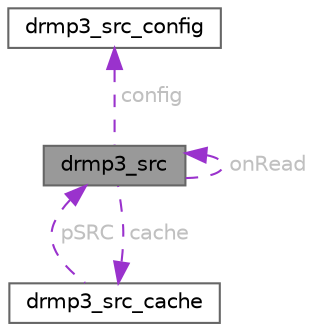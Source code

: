 digraph "drmp3_src"
{
 // LATEX_PDF_SIZE
  bgcolor="transparent";
  edge [fontname=Helvetica,fontsize=10,labelfontname=Helvetica,labelfontsize=10];
  node [fontname=Helvetica,fontsize=10,shape=box,height=0.2,width=0.4];
  Node1 [id="Node000001",label="drmp3_src",height=0.2,width=0.4,color="gray40", fillcolor="grey60", style="filled", fontcolor="black",tooltip=" "];
  Node2 -> Node1 [id="edge9_Node000001_Node000002",dir="back",color="darkorchid3",style="dashed",tooltip=" ",label=" config",fontcolor="grey" ];
  Node2 [id="Node000002",label="drmp3_src_config",height=0.2,width=0.4,color="gray40", fillcolor="white", style="filled",URL="$structdrmp3__src__config.html",tooltip=" "];
  Node1 -> Node1 [id="edge10_Node000001_Node000001",dir="back",color="darkorchid3",style="dashed",tooltip=" ",label=" onRead",fontcolor="grey" ];
  Node3 -> Node1 [id="edge11_Node000001_Node000003",dir="back",color="darkorchid3",style="dashed",tooltip=" ",label=" cache",fontcolor="grey" ];
  Node3 [id="Node000003",label="drmp3_src_cache",height=0.2,width=0.4,color="gray40", fillcolor="white", style="filled",URL="$structdrmp3__src__cache.html",tooltip=" "];
  Node1 -> Node3 [id="edge12_Node000003_Node000001",dir="back",color="darkorchid3",style="dashed",tooltip=" ",label=" pSRC",fontcolor="grey" ];
}
